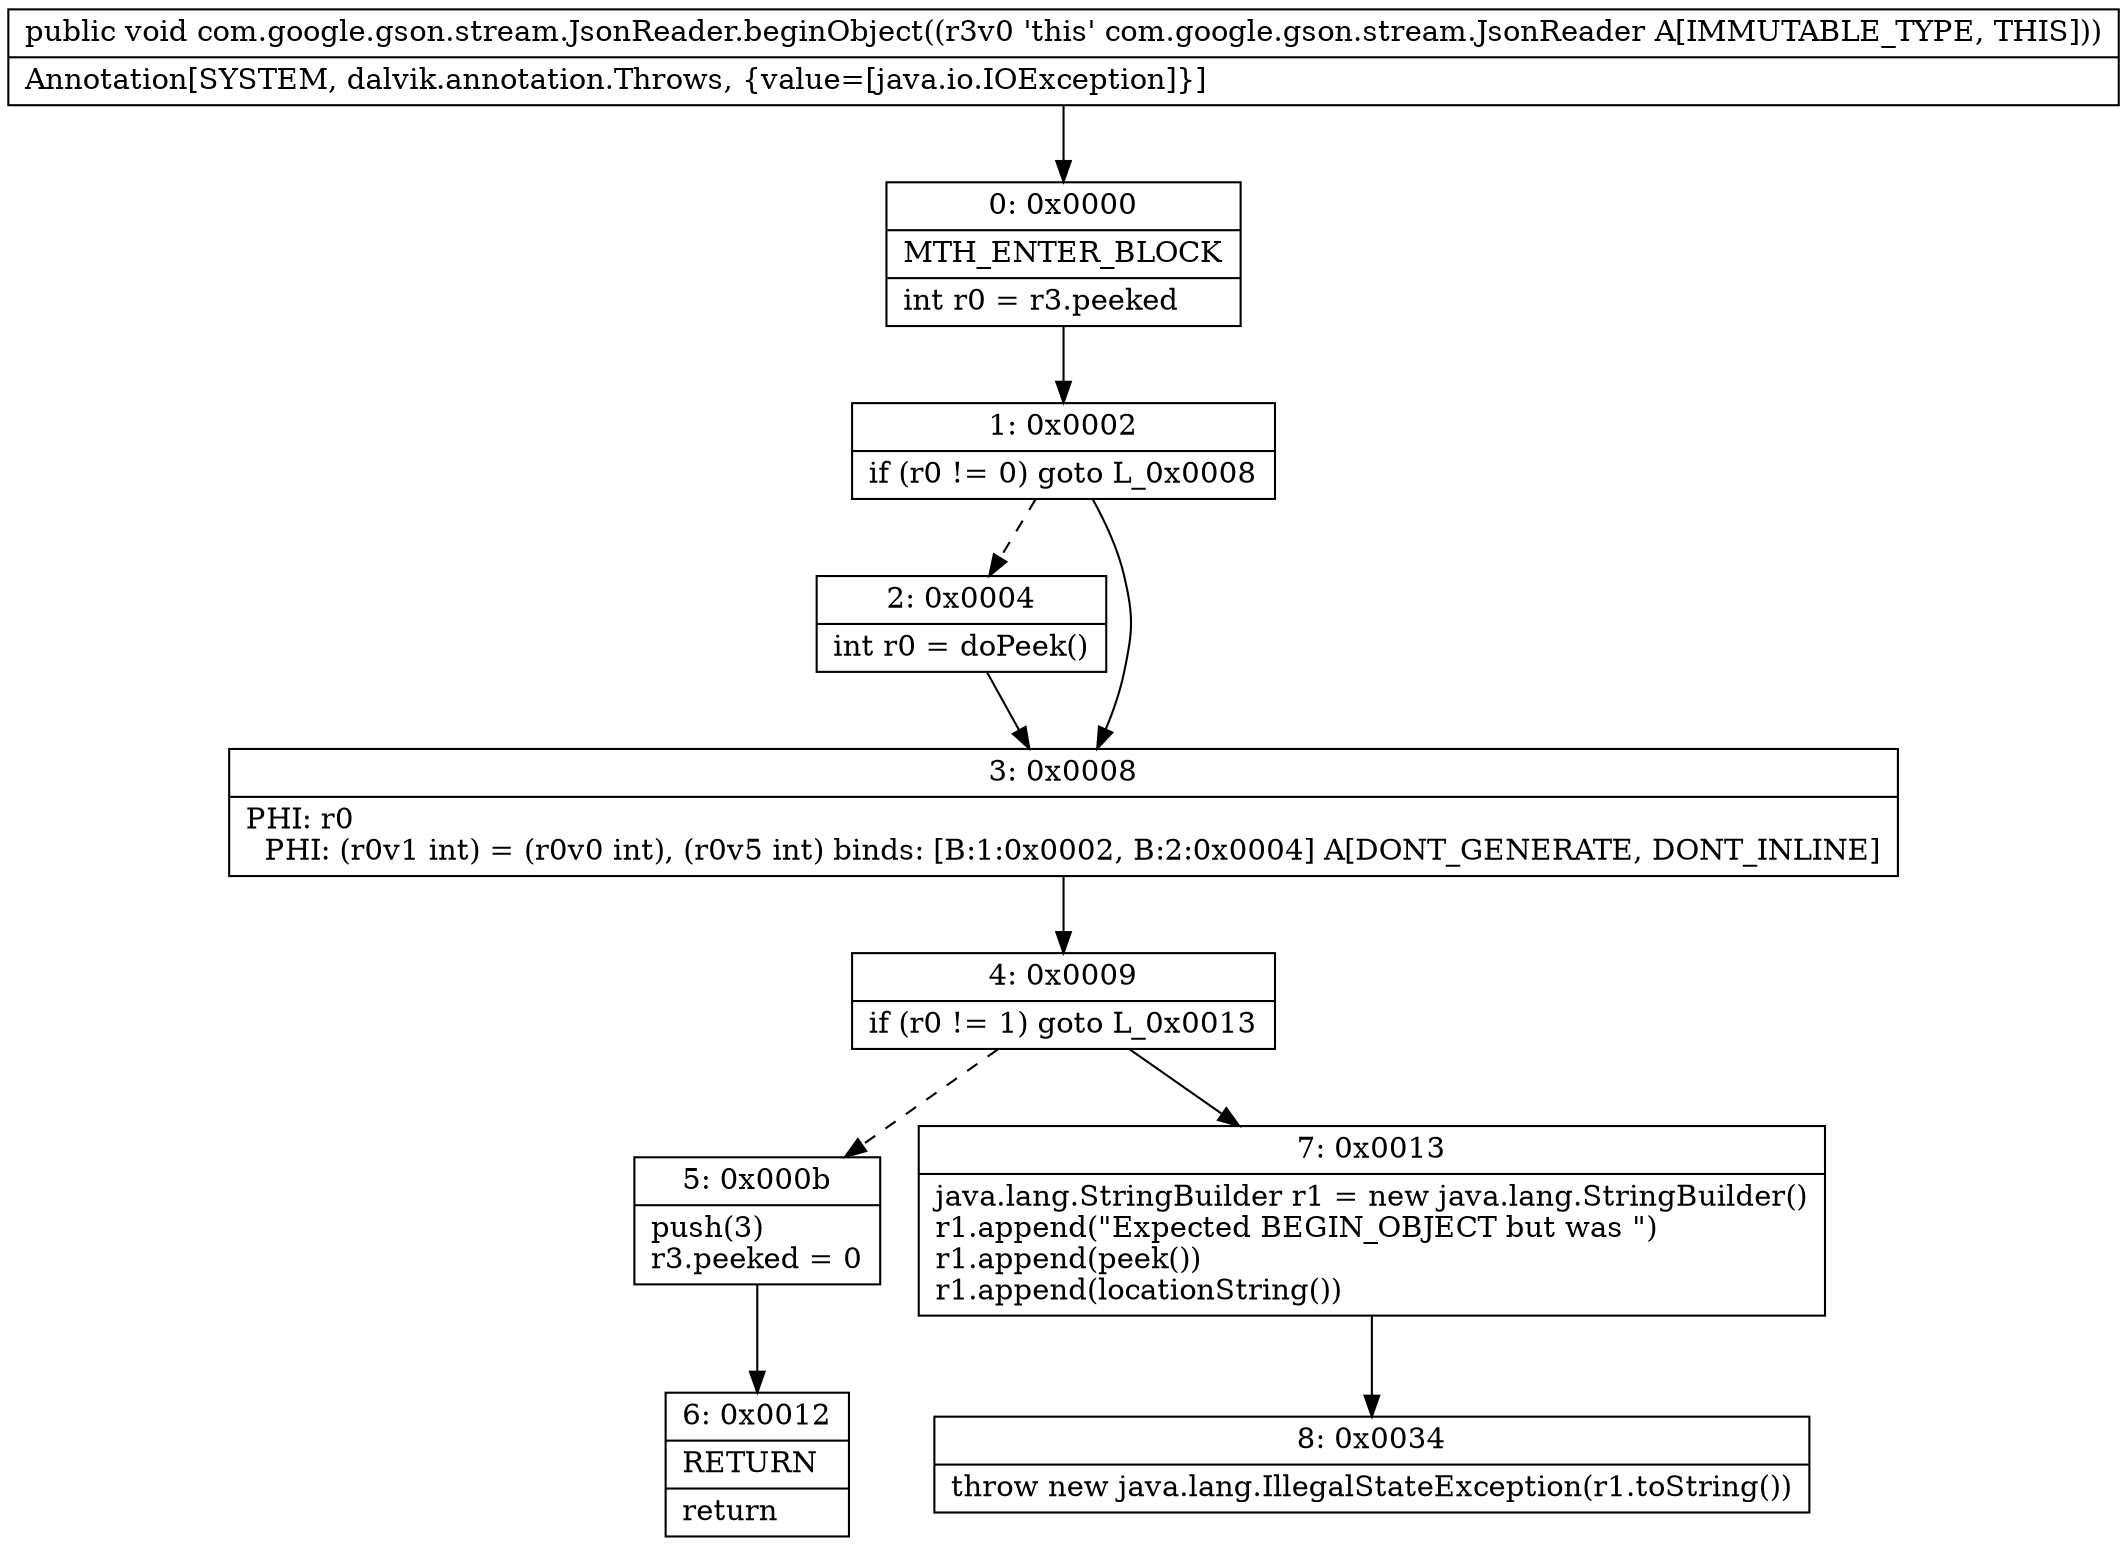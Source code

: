 digraph "CFG forcom.google.gson.stream.JsonReader.beginObject()V" {
Node_0 [shape=record,label="{0\:\ 0x0000|MTH_ENTER_BLOCK\l|int r0 = r3.peeked\l}"];
Node_1 [shape=record,label="{1\:\ 0x0002|if (r0 != 0) goto L_0x0008\l}"];
Node_2 [shape=record,label="{2\:\ 0x0004|int r0 = doPeek()\l}"];
Node_3 [shape=record,label="{3\:\ 0x0008|PHI: r0 \l  PHI: (r0v1 int) = (r0v0 int), (r0v5 int) binds: [B:1:0x0002, B:2:0x0004] A[DONT_GENERATE, DONT_INLINE]\l}"];
Node_4 [shape=record,label="{4\:\ 0x0009|if (r0 != 1) goto L_0x0013\l}"];
Node_5 [shape=record,label="{5\:\ 0x000b|push(3)\lr3.peeked = 0\l}"];
Node_6 [shape=record,label="{6\:\ 0x0012|RETURN\l|return\l}"];
Node_7 [shape=record,label="{7\:\ 0x0013|java.lang.StringBuilder r1 = new java.lang.StringBuilder()\lr1.append(\"Expected BEGIN_OBJECT but was \")\lr1.append(peek())\lr1.append(locationString())\l}"];
Node_8 [shape=record,label="{8\:\ 0x0034|throw new java.lang.IllegalStateException(r1.toString())\l}"];
MethodNode[shape=record,label="{public void com.google.gson.stream.JsonReader.beginObject((r3v0 'this' com.google.gson.stream.JsonReader A[IMMUTABLE_TYPE, THIS]))  | Annotation[SYSTEM, dalvik.annotation.Throws, \{value=[java.io.IOException]\}]\l}"];
MethodNode -> Node_0;
Node_0 -> Node_1;
Node_1 -> Node_2[style=dashed];
Node_1 -> Node_3;
Node_2 -> Node_3;
Node_3 -> Node_4;
Node_4 -> Node_5[style=dashed];
Node_4 -> Node_7;
Node_5 -> Node_6;
Node_7 -> Node_8;
}

